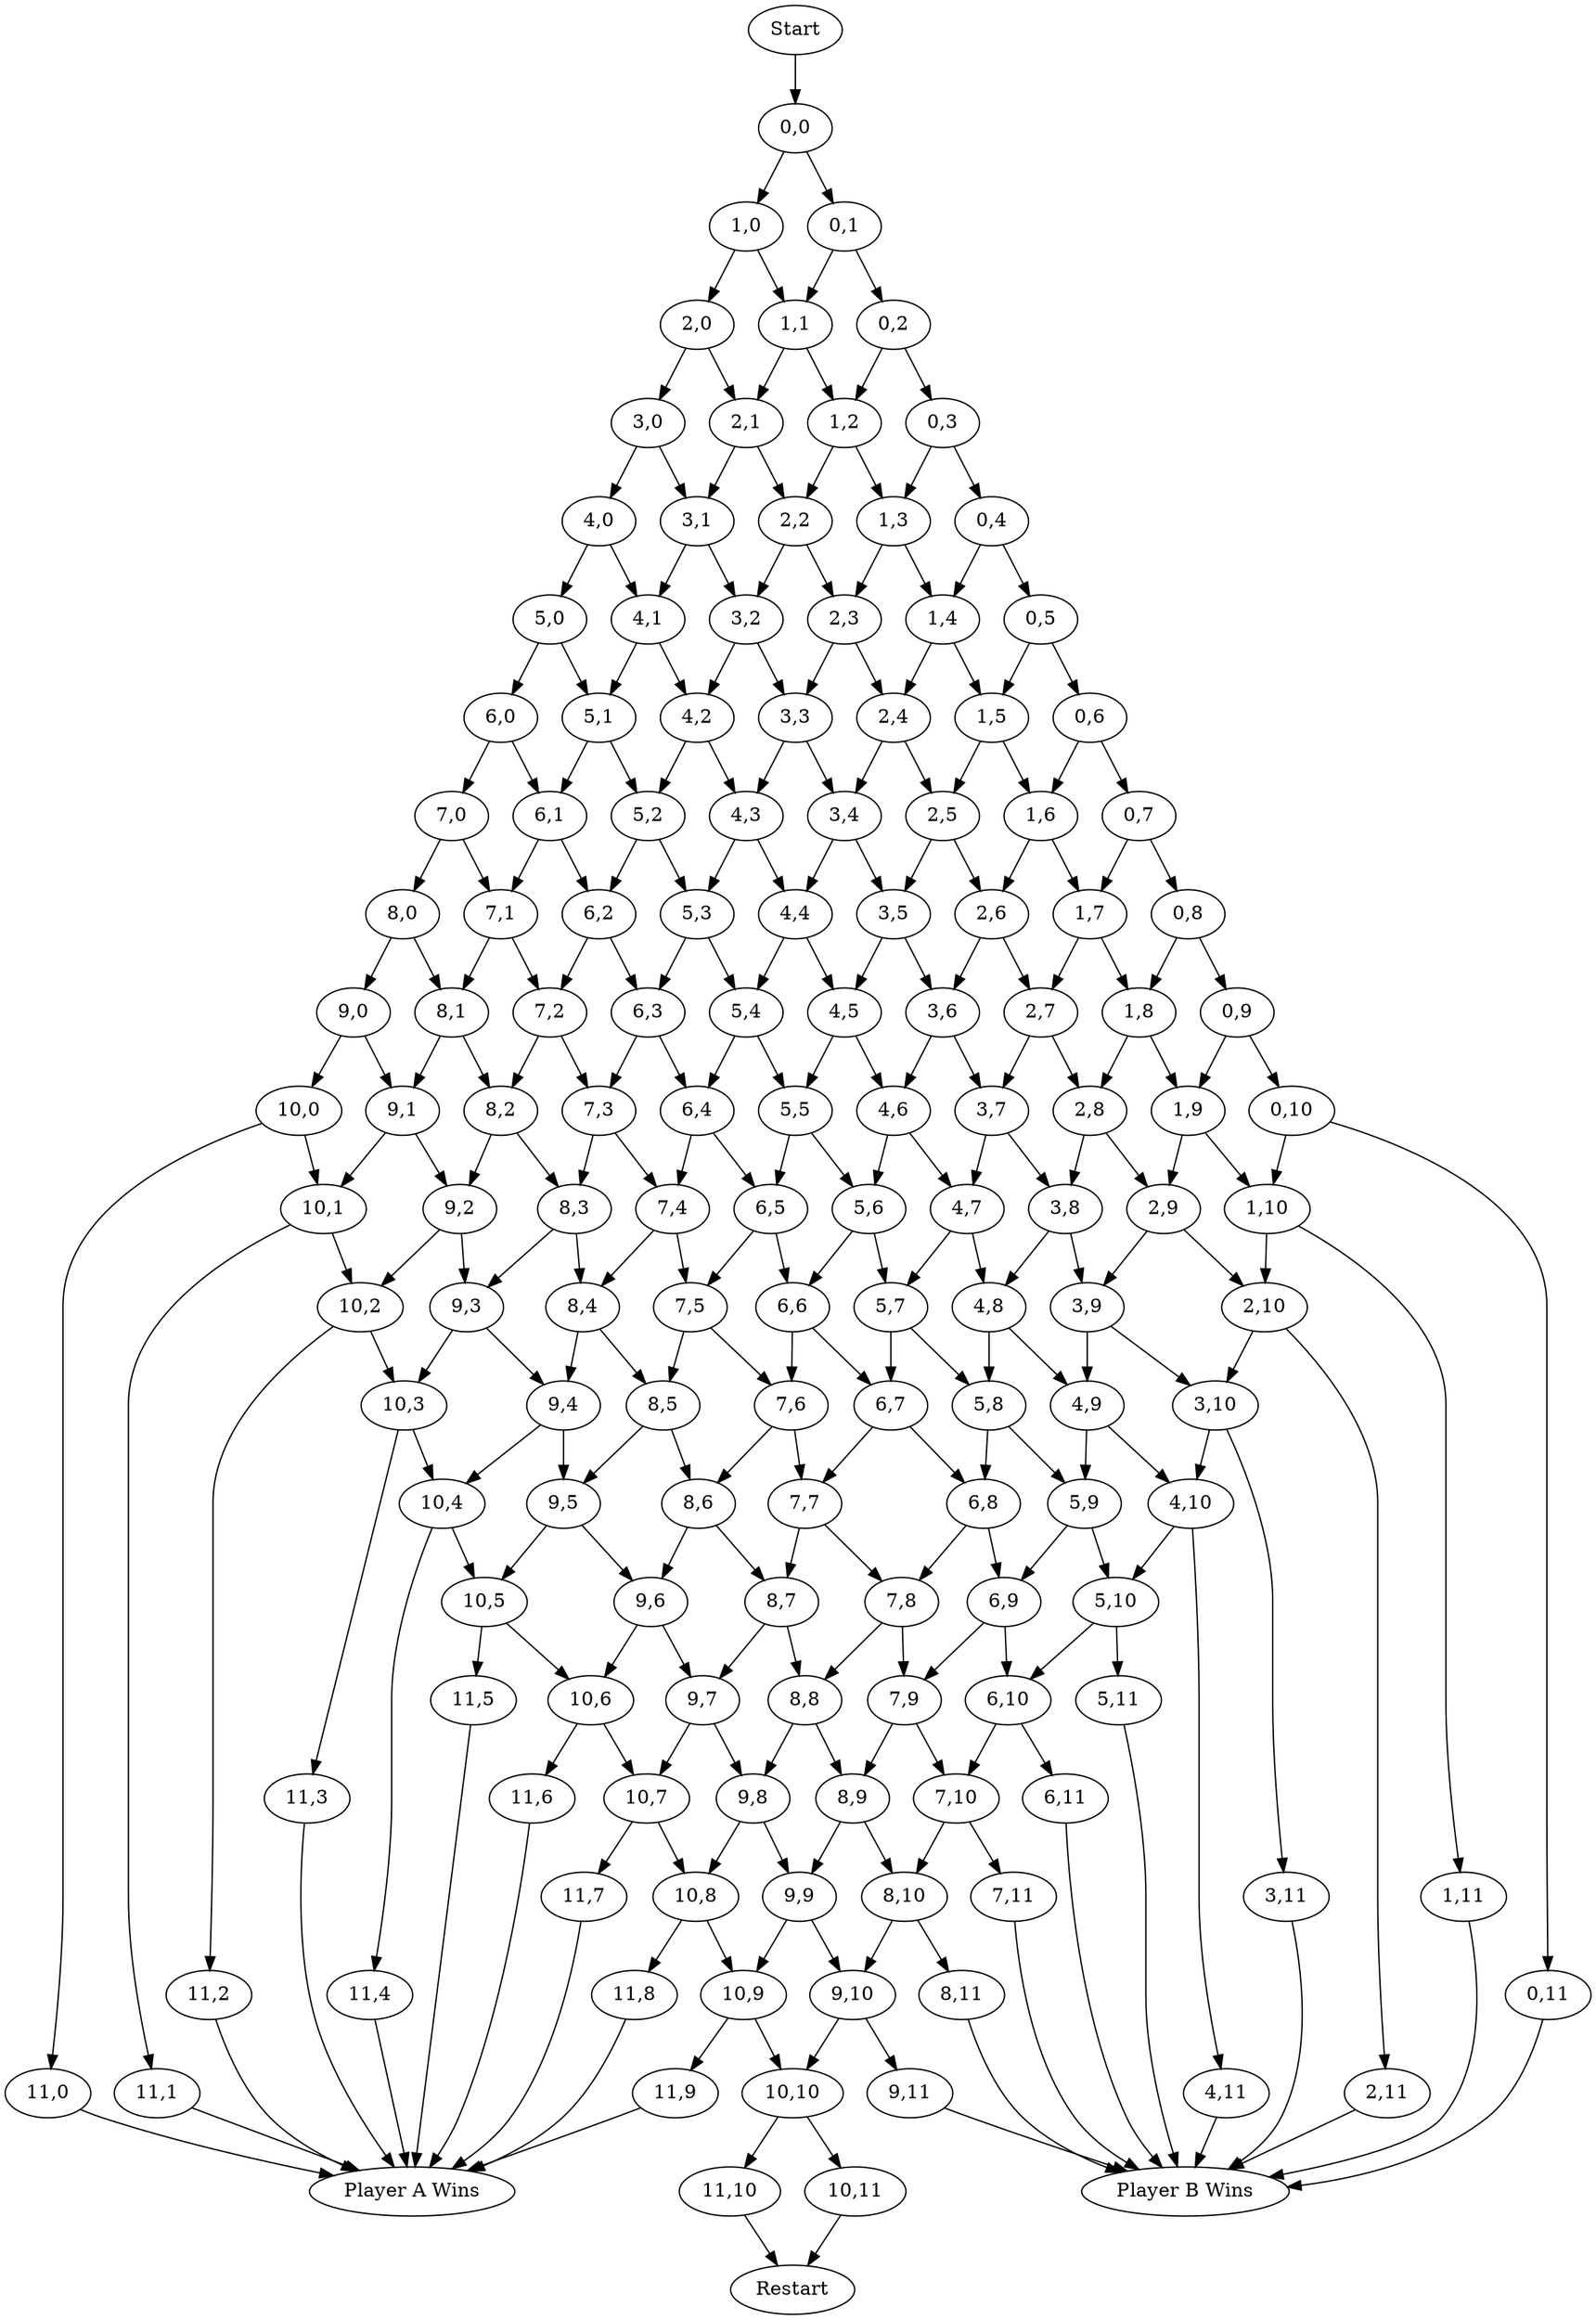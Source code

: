 digraph {
	Start [label=Start]
	"Player A Wins" [label="Player A Wins"]
	"Player B Wins" [label="Player B Wins"]
	Restart [label=Restart]
	Start -> "0,0"
	"0,0" [label="0,0"]
	"0,0" -> "1,0"
	"0,0" -> "0,1"
	"0,1" [label="0,1"]
	"0,1" -> "1,1"
	"0,1" -> "0,2"
	"0,2" [label="0,2"]
	"0,2" -> "1,2"
	"0,2" -> "0,3"
	"0,3" [label="0,3"]
	"0,3" -> "1,3"
	"0,3" -> "0,4"
	"0,4" [label="0,4"]
	"0,4" -> "1,4"
	"0,4" -> "0,5"
	"0,5" [label="0,5"]
	"0,5" -> "1,5"
	"0,5" -> "0,6"
	"0,6" [label="0,6"]
	"0,6" -> "1,6"
	"0,6" -> "0,7"
	"0,7" [label="0,7"]
	"0,7" -> "1,7"
	"0,7" -> "0,8"
	"0,8" [label="0,8"]
	"0,8" -> "1,8"
	"0,8" -> "0,9"
	"0,9" [label="0,9"]
	"0,9" -> "1,9"
	"0,9" -> "0,10"
	"0,10" [label="0,10"]
	"0,10" -> "1,10"
	"0,10" -> "0,11"
	"0,11" -> "Player B Wins"
	"1,0" [label="1,0"]
	"1,0" -> "2,0"
	"1,0" -> "1,1"
	"1,1" [label="1,1"]
	"1,1" -> "2,1"
	"1,1" -> "1,2"
	"1,2" [label="1,2"]
	"1,2" -> "2,2"
	"1,2" -> "1,3"
	"1,3" [label="1,3"]
	"1,3" -> "2,3"
	"1,3" -> "1,4"
	"1,4" [label="1,4"]
	"1,4" -> "2,4"
	"1,4" -> "1,5"
	"1,5" [label="1,5"]
	"1,5" -> "2,5"
	"1,5" -> "1,6"
	"1,6" [label="1,6"]
	"1,6" -> "2,6"
	"1,6" -> "1,7"
	"1,7" [label="1,7"]
	"1,7" -> "2,7"
	"1,7" -> "1,8"
	"1,8" [label="1,8"]
	"1,8" -> "2,8"
	"1,8" -> "1,9"
	"1,9" [label="1,9"]
	"1,9" -> "2,9"
	"1,9" -> "1,10"
	"1,10" [label="1,10"]
	"1,10" -> "2,10"
	"1,10" -> "1,11"
	"1,11" -> "Player B Wins"
	"2,0" [label="2,0"]
	"2,0" -> "3,0"
	"2,0" -> "2,1"
	"2,1" [label="2,1"]
	"2,1" -> "3,1"
	"2,1" -> "2,2"
	"2,2" [label="2,2"]
	"2,2" -> "3,2"
	"2,2" -> "2,3"
	"2,3" [label="2,3"]
	"2,3" -> "3,3"
	"2,3" -> "2,4"
	"2,4" [label="2,4"]
	"2,4" -> "3,4"
	"2,4" -> "2,5"
	"2,5" [label="2,5"]
	"2,5" -> "3,5"
	"2,5" -> "2,6"
	"2,6" [label="2,6"]
	"2,6" -> "3,6"
	"2,6" -> "2,7"
	"2,7" [label="2,7"]
	"2,7" -> "3,7"
	"2,7" -> "2,8"
	"2,8" [label="2,8"]
	"2,8" -> "3,8"
	"2,8" -> "2,9"
	"2,9" [label="2,9"]
	"2,9" -> "3,9"
	"2,9" -> "2,10"
	"2,10" [label="2,10"]
	"2,10" -> "3,10"
	"2,10" -> "2,11"
	"2,11" -> "Player B Wins"
	"3,0" [label="3,0"]
	"3,0" -> "4,0"
	"3,0" -> "3,1"
	"3,1" [label="3,1"]
	"3,1" -> "4,1"
	"3,1" -> "3,2"
	"3,2" [label="3,2"]
	"3,2" -> "4,2"
	"3,2" -> "3,3"
	"3,3" [label="3,3"]
	"3,3" -> "4,3"
	"3,3" -> "3,4"
	"3,4" [label="3,4"]
	"3,4" -> "4,4"
	"3,4" -> "3,5"
	"3,5" [label="3,5"]
	"3,5" -> "4,5"
	"3,5" -> "3,6"
	"3,6" [label="3,6"]
	"3,6" -> "4,6"
	"3,6" -> "3,7"
	"3,7" [label="3,7"]
	"3,7" -> "4,7"
	"3,7" -> "3,8"
	"3,8" [label="3,8"]
	"3,8" -> "4,8"
	"3,8" -> "3,9"
	"3,9" [label="3,9"]
	"3,9" -> "4,9"
	"3,9" -> "3,10"
	"3,10" [label="3,10"]
	"3,10" -> "4,10"
	"3,10" -> "3,11"
	"3,11" -> "Player B Wins"
	"4,0" [label="4,0"]
	"4,0" -> "5,0"
	"4,0" -> "4,1"
	"4,1" [label="4,1"]
	"4,1" -> "5,1"
	"4,1" -> "4,2"
	"4,2" [label="4,2"]
	"4,2" -> "5,2"
	"4,2" -> "4,3"
	"4,3" [label="4,3"]
	"4,3" -> "5,3"
	"4,3" -> "4,4"
	"4,4" [label="4,4"]
	"4,4" -> "5,4"
	"4,4" -> "4,5"
	"4,5" [label="4,5"]
	"4,5" -> "5,5"
	"4,5" -> "4,6"
	"4,6" [label="4,6"]
	"4,6" -> "5,6"
	"4,6" -> "4,7"
	"4,7" [label="4,7"]
	"4,7" -> "5,7"
	"4,7" -> "4,8"
	"4,8" [label="4,8"]
	"4,8" -> "5,8"
	"4,8" -> "4,9"
	"4,9" [label="4,9"]
	"4,9" -> "5,9"
	"4,9" -> "4,10"
	"4,10" [label="4,10"]
	"4,10" -> "5,10"
	"4,10" -> "4,11"
	"4,11" -> "Player B Wins"
	"5,0" [label="5,0"]
	"5,0" -> "6,0"
	"5,0" -> "5,1"
	"5,1" [label="5,1"]
	"5,1" -> "6,1"
	"5,1" -> "5,2"
	"5,2" [label="5,2"]
	"5,2" -> "6,2"
	"5,2" -> "5,3"
	"5,3" [label="5,3"]
	"5,3" -> "6,3"
	"5,3" -> "5,4"
	"5,4" [label="5,4"]
	"5,4" -> "6,4"
	"5,4" -> "5,5"
	"5,5" [label="5,5"]
	"5,5" -> "6,5"
	"5,5" -> "5,6"
	"5,6" [label="5,6"]
	"5,6" -> "6,6"
	"5,6" -> "5,7"
	"5,7" [label="5,7"]
	"5,7" -> "6,7"
	"5,7" -> "5,8"
	"5,8" [label="5,8"]
	"5,8" -> "6,8"
	"5,8" -> "5,9"
	"5,9" [label="5,9"]
	"5,9" -> "6,9"
	"5,9" -> "5,10"
	"5,10" [label="5,10"]
	"5,10" -> "6,10"
	"5,10" -> "5,11"
	"5,11" -> "Player B Wins"
	"6,0" [label="6,0"]
	"6,0" -> "7,0"
	"6,0" -> "6,1"
	"6,1" [label="6,1"]
	"6,1" -> "7,1"
	"6,1" -> "6,2"
	"6,2" [label="6,2"]
	"6,2" -> "7,2"
	"6,2" -> "6,3"
	"6,3" [label="6,3"]
	"6,3" -> "7,3"
	"6,3" -> "6,4"
	"6,4" [label="6,4"]
	"6,4" -> "7,4"
	"6,4" -> "6,5"
	"6,5" [label="6,5"]
	"6,5" -> "7,5"
	"6,5" -> "6,6"
	"6,6" [label="6,6"]
	"6,6" -> "7,6"
	"6,6" -> "6,7"
	"6,7" [label="6,7"]
	"6,7" -> "7,7"
	"6,7" -> "6,8"
	"6,8" [label="6,8"]
	"6,8" -> "7,8"
	"6,8" -> "6,9"
	"6,9" [label="6,9"]
	"6,9" -> "7,9"
	"6,9" -> "6,10"
	"6,10" [label="6,10"]
	"6,10" -> "7,10"
	"6,10" -> "6,11"
	"6,11" -> "Player B Wins"
	"7,0" [label="7,0"]
	"7,0" -> "8,0"
	"7,0" -> "7,1"
	"7,1" [label="7,1"]
	"7,1" -> "8,1"
	"7,1" -> "7,2"
	"7,2" [label="7,2"]
	"7,2" -> "8,2"
	"7,2" -> "7,3"
	"7,3" [label="7,3"]
	"7,3" -> "8,3"
	"7,3" -> "7,4"
	"7,4" [label="7,4"]
	"7,4" -> "8,4"
	"7,4" -> "7,5"
	"7,5" [label="7,5"]
	"7,5" -> "8,5"
	"7,5" -> "7,6"
	"7,6" [label="7,6"]
	"7,6" -> "8,6"
	"7,6" -> "7,7"
	"7,7" [label="7,7"]
	"7,7" -> "8,7"
	"7,7" -> "7,8"
	"7,8" [label="7,8"]
	"7,8" -> "8,8"
	"7,8" -> "7,9"
	"7,9" [label="7,9"]
	"7,9" -> "8,9"
	"7,9" -> "7,10"
	"7,10" [label="7,10"]
	"7,10" -> "8,10"
	"7,10" -> "7,11"
	"7,11" -> "Player B Wins"
	"8,0" [label="8,0"]
	"8,0" -> "9,0"
	"8,0" -> "8,1"
	"8,1" [label="8,1"]
	"8,1" -> "9,1"
	"8,1" -> "8,2"
	"8,2" [label="8,2"]
	"8,2" -> "9,2"
	"8,2" -> "8,3"
	"8,3" [label="8,3"]
	"8,3" -> "9,3"
	"8,3" -> "8,4"
	"8,4" [label="8,4"]
	"8,4" -> "9,4"
	"8,4" -> "8,5"
	"8,5" [label="8,5"]
	"8,5" -> "9,5"
	"8,5" -> "8,6"
	"8,6" [label="8,6"]
	"8,6" -> "9,6"
	"8,6" -> "8,7"
	"8,7" [label="8,7"]
	"8,7" -> "9,7"
	"8,7" -> "8,8"
	"8,8" [label="8,8"]
	"8,8" -> "9,8"
	"8,8" -> "8,9"
	"8,9" [label="8,9"]
	"8,9" -> "9,9"
	"8,9" -> "8,10"
	"8,10" [label="8,10"]
	"8,10" -> "9,10"
	"8,10" -> "8,11"
	"8,11" -> "Player B Wins"
	"9,0" [label="9,0"]
	"9,0" -> "10,0"
	"9,0" -> "9,1"
	"9,1" [label="9,1"]
	"9,1" -> "10,1"
	"9,1" -> "9,2"
	"9,2" [label="9,2"]
	"9,2" -> "10,2"
	"9,2" -> "9,3"
	"9,3" [label="9,3"]
	"9,3" -> "10,3"
	"9,3" -> "9,4"
	"9,4" [label="9,4"]
	"9,4" -> "10,4"
	"9,4" -> "9,5"
	"9,5" [label="9,5"]
	"9,5" -> "10,5"
	"9,5" -> "9,6"
	"9,6" [label="9,6"]
	"9,6" -> "10,6"
	"9,6" -> "9,7"
	"9,7" [label="9,7"]
	"9,7" -> "10,7"
	"9,7" -> "9,8"
	"9,8" [label="9,8"]
	"9,8" -> "10,8"
	"9,8" -> "9,9"
	"9,9" [label="9,9"]
	"9,9" -> "10,9"
	"9,9" -> "9,10"
	"9,10" [label="9,10"]
	"9,10" -> "10,10"
	"9,10" -> "9,11"
	"9,11" -> "Player B Wins"
	"10,0" [label="10,0"]
	"10,0" -> "11,0"
	"10,0" -> "10,1"
	"11,0" -> "Player A Wins"
	"10,1" [label="10,1"]
	"10,1" -> "11,1"
	"10,1" -> "10,2"
	"11,1" -> "Player A Wins"
	"10,2" [label="10,2"]
	"10,2" -> "11,2"
	"10,2" -> "10,3"
	"11,2" -> "Player A Wins"
	"10,3" [label="10,3"]
	"10,3" -> "11,3"
	"10,3" -> "10,4"
	"11,3" -> "Player A Wins"
	"10,4" [label="10,4"]
	"10,4" -> "11,4"
	"10,4" -> "10,5"
	"11,4" -> "Player A Wins"
	"10,5" [label="10,5"]
	"10,5" -> "11,5"
	"10,5" -> "10,6"
	"11,5" -> "Player A Wins"
	"10,6" [label="10,6"]
	"10,6" -> "11,6"
	"10,6" -> "10,7"
	"11,6" -> "Player A Wins"
	"10,7" [label="10,7"]
	"10,7" -> "11,7"
	"10,7" -> "10,8"
	"11,7" -> "Player A Wins"
	"10,8" [label="10,8"]
	"10,8" -> "11,8"
	"10,8" -> "10,9"
	"11,8" -> "Player A Wins"
	"10,9" [label="10,9"]
	"10,9" -> "11,9"
	"10,9" -> "10,10"
	"11,9" -> "Player A Wins"
	"10,10" [label="10,10"]
	"10,10" -> "11,10"
	"10,10" -> "10,11"
	"11,10" -> Restart
	"10,11" -> Restart
}
